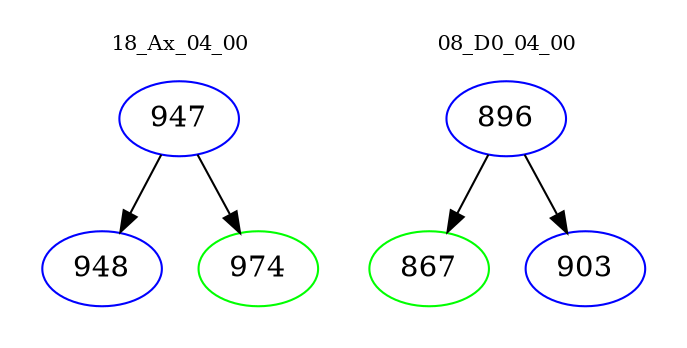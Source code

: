 digraph{
subgraph cluster_0 {
color = white
label = "18_Ax_04_00";
fontsize=10;
T0_947 [label="947", color="blue"]
T0_947 -> T0_948 [color="black"]
T0_948 [label="948", color="blue"]
T0_947 -> T0_974 [color="black"]
T0_974 [label="974", color="green"]
}
subgraph cluster_1 {
color = white
label = "08_D0_04_00";
fontsize=10;
T1_896 [label="896", color="blue"]
T1_896 -> T1_867 [color="black"]
T1_867 [label="867", color="green"]
T1_896 -> T1_903 [color="black"]
T1_903 [label="903", color="blue"]
}
}
